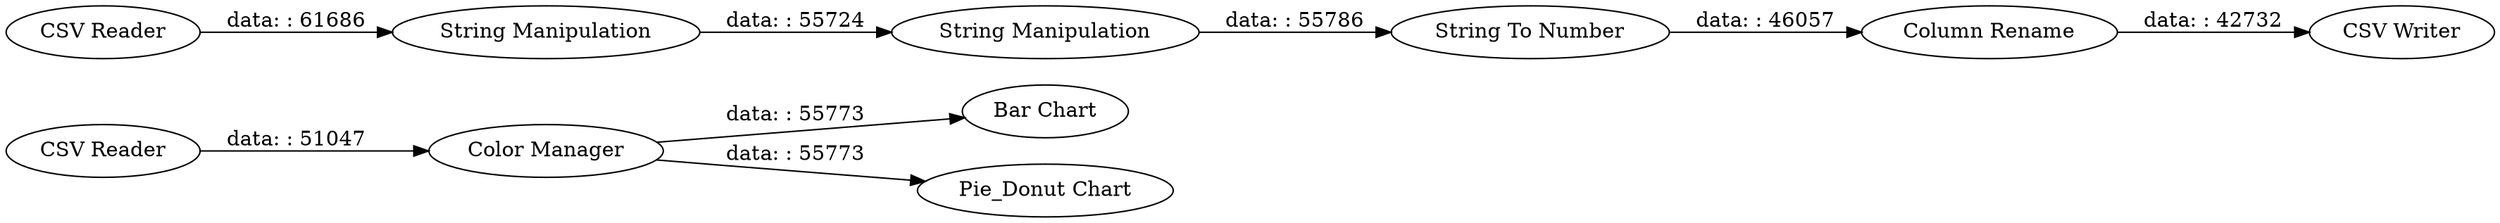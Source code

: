 digraph {
	"-7571200682511954151_10" [label="Bar Chart"]
	"-7571200682511954151_9" [label="CSV Writer"]
	"-7571200682511954151_8" [label="Column Rename"]
	"-7571200682511954151_3" [label="Pie_Donut Chart"]
	"-7571200682511954151_7" [label="String To Number"]
	"-7571200682511954151_1" [label="CSV Reader"]
	"-7571200682511954151_2" [label="Color Manager"]
	"-7571200682511954151_5" [label="String Manipulation"]
	"-7571200682511954151_4" [label="CSV Reader"]
	"-7571200682511954151_6" [label="String Manipulation"]
	"-7571200682511954151_1" -> "-7571200682511954151_2" [label="data: : 51047"]
	"-7571200682511954151_2" -> "-7571200682511954151_3" [label="data: : 55773"]
	"-7571200682511954151_2" -> "-7571200682511954151_10" [label="data: : 55773"]
	"-7571200682511954151_6" -> "-7571200682511954151_7" [label="data: : 55786"]
	"-7571200682511954151_5" -> "-7571200682511954151_6" [label="data: : 55724"]
	"-7571200682511954151_4" -> "-7571200682511954151_5" [label="data: : 61686"]
	"-7571200682511954151_8" -> "-7571200682511954151_9" [label="data: : 42732"]
	"-7571200682511954151_7" -> "-7571200682511954151_8" [label="data: : 46057"]
	rankdir=LR
}
